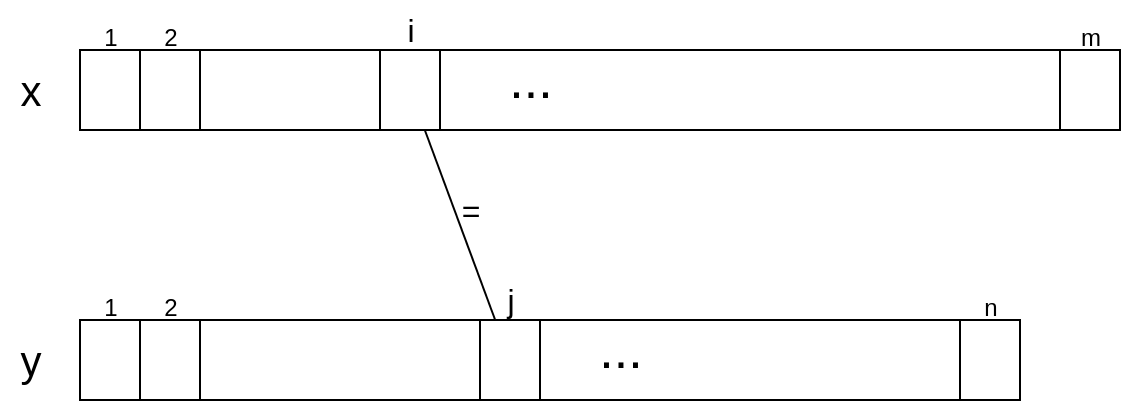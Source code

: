 <mxfile version="18.1.2" type="device" pages="2"><diagram id="UTquto7MdI_vIFunDV1S" name="Page-1"><mxGraphModel dx="1186" dy="707" grid="1" gridSize="10" guides="1" tooltips="1" connect="1" arrows="1" fold="1" page="1" pageScale="1" pageWidth="827" pageHeight="1169" math="0" shadow="0"><root><mxCell id="0"/><mxCell id="1" parent="0"/><mxCell id="vJ2xazATYX9euMP7az2b-1" value="" style="verticalLabelPosition=bottom;verticalAlign=top;html=1;shape=mxgraph.basic.rect;fillColor2=none;strokeWidth=1;size=20;indent=5;" vertex="1" parent="1"><mxGeometry x="90" y="210" width="180" height="40" as="geometry"/></mxCell><mxCell id="vJ2xazATYX9euMP7az2b-2" value="" style="verticalLabelPosition=bottom;verticalAlign=top;html=1;shape=mxgraph.basic.rect;fillColor2=none;strokeWidth=1;size=20;indent=5;" vertex="1" parent="1"><mxGeometry x="90" y="210" width="30" height="40" as="geometry"/></mxCell><mxCell id="vJ2xazATYX9euMP7az2b-5" value="" style="verticalLabelPosition=bottom;verticalAlign=top;html=1;shape=mxgraph.basic.rect;fillColor2=none;strokeWidth=1;size=20;indent=5;" vertex="1" parent="1"><mxGeometry x="120" y="210" width="30" height="40" as="geometry"/></mxCell><mxCell id="vJ2xazATYX9euMP7az2b-28" style="rounded=0;orthogonalLoop=1;jettySize=auto;html=1;fontSize=16;endArrow=none;endFill=0;" edge="1" parent="1" source="vJ2xazATYX9euMP7az2b-6" target="vJ2xazATYX9euMP7az2b-18"><mxGeometry relative="1" as="geometry"/></mxCell><mxCell id="vJ2xazATYX9euMP7az2b-6" value="" style="verticalLabelPosition=bottom;verticalAlign=top;html=1;shape=mxgraph.basic.rect;fillColor2=none;strokeWidth=1;size=20;indent=5;" vertex="1" parent="1"><mxGeometry x="240" y="210" width="30" height="40" as="geometry"/></mxCell><mxCell id="vJ2xazATYX9euMP7az2b-7" value="" style="verticalLabelPosition=bottom;verticalAlign=top;html=1;shape=mxgraph.basic.rect;fillColor2=none;strokeWidth=1;size=20;indent=5;" vertex="1" parent="1"><mxGeometry x="270" y="210" width="340" height="40" as="geometry"/></mxCell><mxCell id="vJ2xazATYX9euMP7az2b-8" value="..." style="text;html=1;align=center;verticalAlign=middle;resizable=0;points=[];autosize=1;strokeColor=none;fillColor=none;fontSize=26;" vertex="1" parent="1"><mxGeometry x="295" y="205" width="40" height="40" as="geometry"/></mxCell><mxCell id="vJ2xazATYX9euMP7az2b-9" value="" style="verticalLabelPosition=bottom;verticalAlign=top;html=1;shape=mxgraph.basic.rect;fillColor2=none;strokeWidth=1;size=20;indent=5;" vertex="1" parent="1"><mxGeometry x="580" y="210" width="30" height="40" as="geometry"/></mxCell><mxCell id="vJ2xazATYX9euMP7az2b-10" value="x" style="text;html=1;align=center;verticalAlign=middle;resizable=0;points=[];autosize=1;strokeColor=none;fillColor=none;fontSize=21;" vertex="1" parent="1"><mxGeometry x="50" y="215" width="30" height="30" as="geometry"/></mxCell><mxCell id="vJ2xazATYX9euMP7az2b-11" value="&lt;font style=&quot;font-size: 12px;&quot;&gt;1&lt;/font&gt;" style="text;html=1;align=center;verticalAlign=middle;resizable=0;points=[];autosize=1;strokeColor=none;fillColor=none;fontSize=21;" vertex="1" parent="1"><mxGeometry x="95" y="185" width="20" height="30" as="geometry"/></mxCell><mxCell id="vJ2xazATYX9euMP7az2b-12" value="&lt;font style=&quot;font-size: 12px;&quot;&gt;2&lt;/font&gt;" style="text;html=1;align=center;verticalAlign=middle;resizable=0;points=[];autosize=1;strokeColor=none;fillColor=none;fontSize=21;" vertex="1" parent="1"><mxGeometry x="125" y="185" width="20" height="30" as="geometry"/></mxCell><mxCell id="vJ2xazATYX9euMP7az2b-13" value="&lt;font style=&quot;font-size: 16px;&quot;&gt;i&lt;/font&gt;" style="text;html=1;align=center;verticalAlign=middle;resizable=0;points=[];autosize=1;strokeColor=none;fillColor=none;fontSize=16;" vertex="1" parent="1"><mxGeometry x="245" y="190" width="20" height="20" as="geometry"/></mxCell><mxCell id="vJ2xazATYX9euMP7az2b-14" value="&lt;span style=&quot;font-size: 12px;&quot;&gt;m&lt;/span&gt;" style="text;html=1;align=center;verticalAlign=middle;resizable=0;points=[];autosize=1;strokeColor=none;fillColor=none;fontSize=21;" vertex="1" parent="1"><mxGeometry x="580" y="185" width="30" height="30" as="geometry"/></mxCell><mxCell id="vJ2xazATYX9euMP7az2b-15" value="" style="verticalLabelPosition=bottom;verticalAlign=top;html=1;shape=mxgraph.basic.rect;fillColor2=none;strokeWidth=1;size=20;indent=5;" vertex="1" parent="1"><mxGeometry x="90" y="345" width="220" height="40" as="geometry"/></mxCell><mxCell id="vJ2xazATYX9euMP7az2b-16" value="" style="verticalLabelPosition=bottom;verticalAlign=top;html=1;shape=mxgraph.basic.rect;fillColor2=none;strokeWidth=1;size=20;indent=5;" vertex="1" parent="1"><mxGeometry x="90" y="345" width="30" height="40" as="geometry"/></mxCell><mxCell id="vJ2xazATYX9euMP7az2b-17" value="" style="verticalLabelPosition=bottom;verticalAlign=top;html=1;shape=mxgraph.basic.rect;fillColor2=none;strokeWidth=1;size=20;indent=5;" vertex="1" parent="1"><mxGeometry x="120" y="345" width="30" height="40" as="geometry"/></mxCell><mxCell id="vJ2xazATYX9euMP7az2b-18" value="" style="verticalLabelPosition=bottom;verticalAlign=top;html=1;shape=mxgraph.basic.rect;fillColor2=none;strokeWidth=1;size=20;indent=5;" vertex="1" parent="1"><mxGeometry x="290" y="345" width="30" height="40" as="geometry"/></mxCell><mxCell id="vJ2xazATYX9euMP7az2b-19" value="" style="verticalLabelPosition=bottom;verticalAlign=top;html=1;shape=mxgraph.basic.rect;fillColor2=none;strokeWidth=1;size=20;indent=5;" vertex="1" parent="1"><mxGeometry x="320" y="345" width="240" height="40" as="geometry"/></mxCell><mxCell id="vJ2xazATYX9euMP7az2b-20" value="..." style="text;html=1;align=center;verticalAlign=middle;resizable=0;points=[];autosize=1;strokeColor=none;fillColor=none;fontSize=26;" vertex="1" parent="1"><mxGeometry x="340" y="340" width="40" height="40" as="geometry"/></mxCell><mxCell id="vJ2xazATYX9euMP7az2b-21" value="" style="verticalLabelPosition=bottom;verticalAlign=top;html=1;shape=mxgraph.basic.rect;fillColor2=none;strokeWidth=1;size=20;indent=5;" vertex="1" parent="1"><mxGeometry x="530" y="345" width="30" height="40" as="geometry"/></mxCell><mxCell id="vJ2xazATYX9euMP7az2b-22" value="y" style="text;html=1;align=center;verticalAlign=middle;resizable=0;points=[];autosize=1;strokeColor=none;fillColor=none;fontSize=21;" vertex="1" parent="1"><mxGeometry x="50" y="350" width="30" height="30" as="geometry"/></mxCell><mxCell id="vJ2xazATYX9euMP7az2b-23" value="&lt;font style=&quot;font-size: 12px;&quot;&gt;1&lt;/font&gt;" style="text;html=1;align=center;verticalAlign=middle;resizable=0;points=[];autosize=1;strokeColor=none;fillColor=none;fontSize=21;" vertex="1" parent="1"><mxGeometry x="95" y="320" width="20" height="30" as="geometry"/></mxCell><mxCell id="vJ2xazATYX9euMP7az2b-24" value="&lt;font style=&quot;font-size: 12px;&quot;&gt;2&lt;/font&gt;" style="text;html=1;align=center;verticalAlign=middle;resizable=0;points=[];autosize=1;strokeColor=none;fillColor=none;fontSize=21;" vertex="1" parent="1"><mxGeometry x="125" y="320" width="20" height="30" as="geometry"/></mxCell><mxCell id="vJ2xazATYX9euMP7az2b-25" value="&lt;font style=&quot;font-size: 16px;&quot;&gt;j&lt;/font&gt;" style="text;html=1;align=center;verticalAlign=middle;resizable=0;points=[];autosize=1;strokeColor=none;fillColor=none;fontSize=16;" vertex="1" parent="1"><mxGeometry x="295" y="325" width="20" height="20" as="geometry"/></mxCell><mxCell id="vJ2xazATYX9euMP7az2b-26" value="&lt;span style=&quot;font-size: 12px;&quot;&gt;n&lt;/span&gt;" style="text;html=1;align=center;verticalAlign=middle;resizable=0;points=[];autosize=1;strokeColor=none;fillColor=none;fontSize=21;" vertex="1" parent="1"><mxGeometry x="535" y="320" width="20" height="30" as="geometry"/></mxCell><mxCell id="vJ2xazATYX9euMP7az2b-30" value="=" style="text;html=1;align=center;verticalAlign=middle;resizable=0;points=[];autosize=1;strokeColor=none;fillColor=none;fontSize=16;" vertex="1" parent="1"><mxGeometry x="275" y="280" width="20" height="20" as="geometry"/></mxCell></root></mxGraphModel></diagram><diagram id="N6rfxL3l3VV6S4pKEfnA" name="Page-2"><mxGraphModel dx="1186" dy="707" grid="1" gridSize="10" guides="1" tooltips="1" connect="1" arrows="1" fold="1" page="1" pageScale="1" pageWidth="827" pageHeight="1169" math="0" shadow="0"><root><mxCell id="0"/><mxCell id="1" parent="0"/><mxCell id="W0lyaD6QzWK7WahnmjHe-1" style="edgeStyle=none;rounded=0;orthogonalLoop=1;jettySize=auto;html=1;exitX=0;exitY=1;exitDx=0;exitDy=0;entryX=1;entryY=0;entryDx=0;entryDy=0;fontSize=16;endArrow=none;endFill=0;" edge="1" parent="1" source="W0lyaD6QzWK7WahnmjHe-3" target="W0lyaD6QzWK7WahnmjHe-6"><mxGeometry relative="1" as="geometry"/></mxCell><mxCell id="W0lyaD6QzWK7WahnmjHe-2" style="edgeStyle=none;rounded=0;orthogonalLoop=1;jettySize=auto;html=1;exitX=1;exitY=1;exitDx=0;exitDy=0;entryX=0;entryY=0;entryDx=0;entryDy=0;fontSize=16;endArrow=none;endFill=0;" edge="1" parent="1" source="W0lyaD6QzWK7WahnmjHe-3" target="W0lyaD6QzWK7WahnmjHe-9"><mxGeometry relative="1" as="geometry"/></mxCell><mxCell id="W0lyaD6QzWK7WahnmjHe-3" value="LCS(7, 6)" style="ellipse;whiteSpace=wrap;html=1;aspect=fixed;fontSize=16;" vertex="1" parent="1"><mxGeometry x="374" y="530" width="80" height="80" as="geometry"/></mxCell><mxCell id="W0lyaD6QzWK7WahnmjHe-4" style="edgeStyle=none;rounded=0;orthogonalLoop=1;jettySize=auto;html=1;exitX=0;exitY=1;exitDx=0;exitDy=0;entryX=0.5;entryY=0;entryDx=0;entryDy=0;fontSize=16;endArrow=none;endFill=0;" edge="1" parent="1" source="W0lyaD6QzWK7WahnmjHe-6" target="W0lyaD6QzWK7WahnmjHe-13"><mxGeometry relative="1" as="geometry"/></mxCell><mxCell id="W0lyaD6QzWK7WahnmjHe-5" style="edgeStyle=none;rounded=0;orthogonalLoop=1;jettySize=auto;html=1;exitX=0.5;exitY=1;exitDx=0;exitDy=0;entryX=0.5;entryY=0;entryDx=0;entryDy=0;fontSize=16;endArrow=none;endFill=0;" edge="1" parent="1" source="W0lyaD6QzWK7WahnmjHe-6" target="W0lyaD6QzWK7WahnmjHe-17"><mxGeometry relative="1" as="geometry"/></mxCell><mxCell id="W0lyaD6QzWK7WahnmjHe-6" value="LCS(6, 6)" style="ellipse;whiteSpace=wrap;html=1;aspect=fixed;fontSize=16;" vertex="1" parent="1"><mxGeometry x="275" y="620" width="80" height="80" as="geometry"/></mxCell><mxCell id="W0lyaD6QzWK7WahnmjHe-7" style="edgeStyle=none;rounded=0;orthogonalLoop=1;jettySize=auto;html=1;exitX=0.5;exitY=1;exitDx=0;exitDy=0;fontSize=16;endArrow=none;endFill=0;" edge="1" parent="1" source="W0lyaD6QzWK7WahnmjHe-9" target="W0lyaD6QzWK7WahnmjHe-20"><mxGeometry relative="1" as="geometry"/></mxCell><mxCell id="W0lyaD6QzWK7WahnmjHe-8" style="edgeStyle=none;rounded=0;orthogonalLoop=1;jettySize=auto;html=1;exitX=1;exitY=1;exitDx=0;exitDy=0;entryX=0.5;entryY=0;entryDx=0;entryDy=0;fontSize=16;endArrow=none;endFill=0;" edge="1" parent="1" source="W0lyaD6QzWK7WahnmjHe-9" target="W0lyaD6QzWK7WahnmjHe-23"><mxGeometry relative="1" as="geometry"/></mxCell><mxCell id="W0lyaD6QzWK7WahnmjHe-9" value="LCS(7, 5)" style="ellipse;whiteSpace=wrap;html=1;aspect=fixed;fontSize=16;" vertex="1" parent="1"><mxGeometry x="475" y="620" width="80" height="80" as="geometry"/></mxCell><mxCell id="W0lyaD6QzWK7WahnmjHe-10" style="edgeStyle=none;rounded=0;orthogonalLoop=1;jettySize=auto;html=1;exitX=1;exitY=1;exitDx=0;exitDy=0;fontSize=16;endArrow=none;endFill=0;entryX=1;entryY=1;entryDx=0;entryDy=0;" edge="1" parent="1" source="W0lyaD6QzWK7WahnmjHe-6" target="W0lyaD6QzWK7WahnmjHe-6"><mxGeometry relative="1" as="geometry"><mxPoint x="343" y="690" as="targetPoint"/></mxGeometry></mxCell><mxCell id="W0lyaD6QzWK7WahnmjHe-11" style="edgeStyle=none;rounded=0;orthogonalLoop=1;jettySize=auto;html=1;exitX=0;exitY=1;exitDx=0;exitDy=0;entryX=0.5;entryY=0;entryDx=0;entryDy=0;fontSize=16;endArrow=none;endFill=0;" edge="1" parent="1" source="W0lyaD6QzWK7WahnmjHe-13" target="W0lyaD6QzWK7WahnmjHe-24"><mxGeometry relative="1" as="geometry"/></mxCell><mxCell id="W0lyaD6QzWK7WahnmjHe-12" style="edgeStyle=none;rounded=0;orthogonalLoop=1;jettySize=auto;html=1;exitX=0.5;exitY=1;exitDx=0;exitDy=0;entryX=0.5;entryY=0;entryDx=0;entryDy=0;fontSize=16;endArrow=none;endFill=0;" edge="1" parent="1" source="W0lyaD6QzWK7WahnmjHe-13" target="W0lyaD6QzWK7WahnmjHe-25"><mxGeometry relative="1" as="geometry"/></mxCell><mxCell id="W0lyaD6QzWK7WahnmjHe-13" value="LCS(5, 6)" style="ellipse;whiteSpace=wrap;html=1;aspect=fixed;fontSize=16;" vertex="1" parent="1"><mxGeometry x="150" y="720" width="80" height="80" as="geometry"/></mxCell><mxCell id="W0lyaD6QzWK7WahnmjHe-14" style="edgeStyle=none;rounded=0;orthogonalLoop=1;jettySize=auto;html=1;exitX=0.5;exitY=1;exitDx=0;exitDy=0;entryX=0.5;entryY=1;entryDx=0;entryDy=0;fontSize=16;endArrow=none;endFill=0;" edge="1" parent="1" source="W0lyaD6QzWK7WahnmjHe-17" target="W0lyaD6QzWK7WahnmjHe-17"><mxGeometry relative="1" as="geometry"/></mxCell><mxCell id="W0lyaD6QzWK7WahnmjHe-15" style="edgeStyle=none;rounded=0;orthogonalLoop=1;jettySize=auto;html=1;exitX=0;exitY=1;exitDx=0;exitDy=0;entryX=0.5;entryY=0;entryDx=0;entryDy=0;fontSize=16;endArrow=none;endFill=0;" edge="1" parent="1" source="W0lyaD6QzWK7WahnmjHe-17" target="W0lyaD6QzWK7WahnmjHe-26"><mxGeometry relative="1" as="geometry"/></mxCell><mxCell id="W0lyaD6QzWK7WahnmjHe-16" style="edgeStyle=none;rounded=0;orthogonalLoop=1;jettySize=auto;html=1;exitX=1;exitY=1;exitDx=0;exitDy=0;entryX=0.5;entryY=0;entryDx=0;entryDy=0;fontSize=16;endArrow=none;endFill=0;" edge="1" parent="1" source="W0lyaD6QzWK7WahnmjHe-17" target="W0lyaD6QzWK7WahnmjHe-27"><mxGeometry relative="1" as="geometry"/></mxCell><mxCell id="W0lyaD6QzWK7WahnmjHe-17" value="LCS(6, 5)" style="ellipse;whiteSpace=wrap;html=1;aspect=fixed;fontSize=16;fillColor=#dae8fc;strokeColor=#6c8ebf;" vertex="1" parent="1"><mxGeometry x="275" y="720" width="80" height="80" as="geometry"/></mxCell><mxCell id="W0lyaD6QzWK7WahnmjHe-18" style="edgeStyle=none;rounded=0;orthogonalLoop=1;jettySize=auto;html=1;exitX=0;exitY=1;exitDx=0;exitDy=0;entryX=0;entryY=0;entryDx=0;entryDy=0;fontSize=16;endArrow=none;endFill=0;" edge="1" parent="1" source="W0lyaD6QzWK7WahnmjHe-20" target="W0lyaD6QzWK7WahnmjHe-28"><mxGeometry relative="1" as="geometry"/></mxCell><mxCell id="W0lyaD6QzWK7WahnmjHe-19" style="edgeStyle=none;rounded=0;orthogonalLoop=1;jettySize=auto;html=1;exitX=1;exitY=1;exitDx=0;exitDy=0;entryX=0.5;entryY=0;entryDx=0;entryDy=0;fontSize=16;endArrow=none;endFill=0;" edge="1" parent="1" source="W0lyaD6QzWK7WahnmjHe-20" target="W0lyaD6QzWK7WahnmjHe-29"><mxGeometry relative="1" as="geometry"/></mxCell><mxCell id="W0lyaD6QzWK7WahnmjHe-20" value="LCS(6, 5)" style="ellipse;whiteSpace=wrap;html=1;aspect=fixed;fontSize=16;fillColor=#dae8fc;strokeColor=#6c8ebf;" vertex="1" parent="1"><mxGeometry x="475" y="720" width="80" height="80" as="geometry"/></mxCell><mxCell id="W0lyaD6QzWK7WahnmjHe-21" style="edgeStyle=none;rounded=0;orthogonalLoop=1;jettySize=auto;html=1;exitX=0.5;exitY=1;exitDx=0;exitDy=0;entryX=0.5;entryY=0;entryDx=0;entryDy=0;fontSize=16;endArrow=none;endFill=0;" edge="1" parent="1" source="W0lyaD6QzWK7WahnmjHe-23" target="W0lyaD6QzWK7WahnmjHe-30"><mxGeometry relative="1" as="geometry"/></mxCell><mxCell id="W0lyaD6QzWK7WahnmjHe-22" style="edgeStyle=none;rounded=0;orthogonalLoop=1;jettySize=auto;html=1;exitX=1;exitY=0.5;exitDx=0;exitDy=0;entryX=0.5;entryY=0;entryDx=0;entryDy=0;fontSize=16;endArrow=none;endFill=0;" edge="1" parent="1" source="W0lyaD6QzWK7WahnmjHe-23" target="W0lyaD6QzWK7WahnmjHe-31"><mxGeometry relative="1" as="geometry"/></mxCell><mxCell id="W0lyaD6QzWK7WahnmjHe-23" value="LCS(7, 4)" style="ellipse;whiteSpace=wrap;html=1;aspect=fixed;fontSize=16;" vertex="1" parent="1"><mxGeometry x="620" y="720" width="80" height="80" as="geometry"/></mxCell><mxCell id="W0lyaD6QzWK7WahnmjHe-24" value="LCS(4, 6)" style="ellipse;whiteSpace=wrap;html=1;aspect=fixed;fontSize=16;" vertex="1" parent="1"><mxGeometry x="40" y="820" width="80" height="80" as="geometry"/></mxCell><mxCell id="W0lyaD6QzWK7WahnmjHe-25" value="LCS(5, 5)" style="ellipse;whiteSpace=wrap;html=1;aspect=fixed;fontSize=16;fillColor=#dae8fc;strokeColor=#6c8ebf;" vertex="1" parent="1"><mxGeometry x="140" y="820" width="80" height="80" as="geometry"/></mxCell><mxCell id="W0lyaD6QzWK7WahnmjHe-26" value="LCS(5, 5)" style="ellipse;whiteSpace=wrap;html=1;aspect=fixed;fontSize=16;fillColor=#dae8fc;strokeColor=#6c8ebf;" vertex="1" parent="1"><mxGeometry x="235" y="820" width="80" height="80" as="geometry"/></mxCell><mxCell id="W0lyaD6QzWK7WahnmjHe-27" value="LCS(6, 4)" style="ellipse;whiteSpace=wrap;html=1;aspect=fixed;fontSize=16;fillColor=#dae8fc;strokeColor=#6c8ebf;" vertex="1" parent="1"><mxGeometry x="333.5" y="820" width="80" height="80" as="geometry"/></mxCell><mxCell id="W0lyaD6QzWK7WahnmjHe-28" value="LCS(5, 5)" style="ellipse;whiteSpace=wrap;html=1;aspect=fixed;fontSize=16;fillColor=#dae8fc;strokeColor=#6c8ebf;" vertex="1" parent="1"><mxGeometry x="440" y="820" width="80" height="80" as="geometry"/></mxCell><mxCell id="W0lyaD6QzWK7WahnmjHe-29" value="LCS(6, 4)" style="ellipse;whiteSpace=wrap;html=1;aspect=fixed;fontSize=16;fillColor=#dae8fc;strokeColor=#6c8ebf;" vertex="1" parent="1"><mxGeometry x="540" y="820" width="80" height="80" as="geometry"/></mxCell><mxCell id="W0lyaD6QzWK7WahnmjHe-30" value="LCS(6, 4)" style="ellipse;whiteSpace=wrap;html=1;aspect=fixed;fontSize=16;fillColor=#dae8fc;strokeColor=#6c8ebf;" vertex="1" parent="1"><mxGeometry x="635" y="820" width="80" height="80" as="geometry"/></mxCell><mxCell id="W0lyaD6QzWK7WahnmjHe-31" value="LCS(7, 3)" style="ellipse;whiteSpace=wrap;html=1;aspect=fixed;fontSize=16;" vertex="1" parent="1"><mxGeometry x="733.5" y="820" width="80" height="80" as="geometry"/></mxCell><mxCell id="W0lyaD6QzWK7WahnmjHe-32" value="" style="endArrow=classic;startArrow=none;html=1;rounded=0;fontSize=16;" edge="1" parent="1" source="W0lyaD6QzWK7WahnmjHe-34"><mxGeometry width="50" height="50" relative="1" as="geometry"><mxPoint x="827" y="910" as="sourcePoint"/><mxPoint x="827" y="520" as="targetPoint"/></mxGeometry></mxCell><mxCell id="W0lyaD6QzWK7WahnmjHe-33" value="........." style="text;html=1;align=center;verticalAlign=middle;resizable=0;points=[];autosize=1;strokeColor=none;fillColor=none;fontSize=16;" vertex="1" parent="1"><mxGeometry x="394" y="920" width="60" height="20" as="geometry"/></mxCell><mxCell id="W0lyaD6QzWK7WahnmjHe-34" value="height: m + n" style="text;html=1;align=center;verticalAlign=middle;resizable=0;points=[];autosize=1;strokeColor=none;fillColor=none;fontSize=16;" vertex="1" parent="1"><mxGeometry x="770" y="680" width="110" height="20" as="geometry"/></mxCell><mxCell id="W0lyaD6QzWK7WahnmjHe-35" value="" style="endArrow=none;startArrow=classic;html=1;rounded=0;fontSize=16;" edge="1" parent="1" target="W0lyaD6QzWK7WahnmjHe-34"><mxGeometry width="50" height="50" relative="1" as="geometry"><mxPoint x="827" y="910" as="sourcePoint"/><mxPoint x="827" y="520" as="targetPoint"/></mxGeometry></mxCell></root></mxGraphModel></diagram></mxfile>